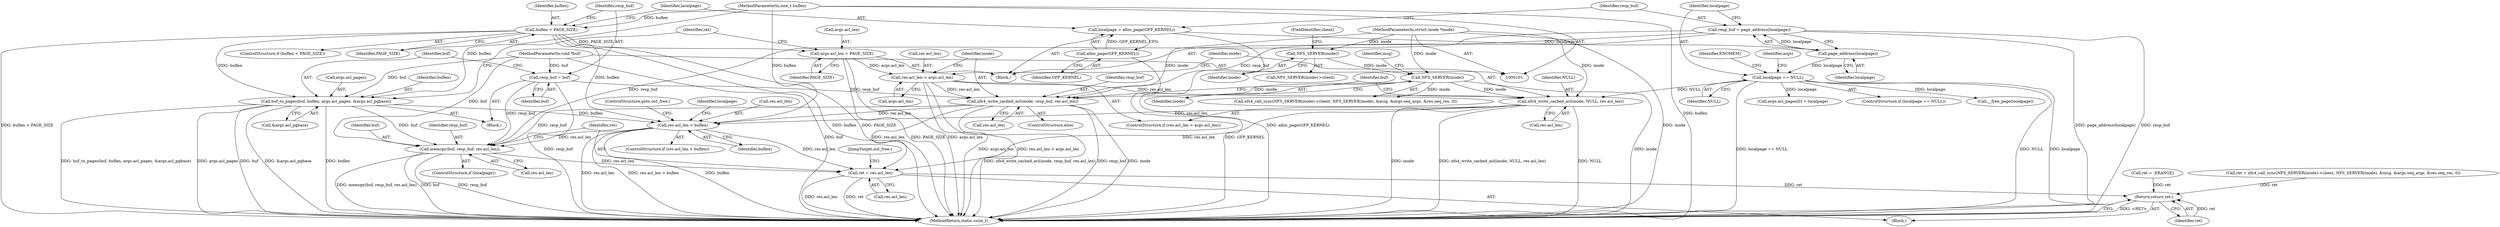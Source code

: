 digraph "1_linux_bf118a342f10dafe44b14451a1392c3254629a1f@API" {
"1000228" [label="(Call,memcpy(buf, resp_buf, res.acl_len))"];
"1000158" [label="(Call,buf_to_pages(buf, buflen, args.acl_pages, &args.acl_pgbase))"];
"1000103" [label="(MethodParameterIn,void *buf)"];
"1000117" [label="(Call,buflen < PAGE_SIZE)"];
"1000104" [label="(MethodParameterIn,size_t buflen)"];
"1000125" [label="(Call,resp_buf = page_address(localpage))"];
"1000127" [label="(Call,page_address(localpage))"];
"1000121" [label="(Call,localpage = alloc_page(GFP_KERNEL))"];
"1000123" [label="(Call,alloc_page(GFP_KERNEL))"];
"1000206" [label="(Call,nfs4_write_cached_acl(inode, resp_buf, res.acl_len))"];
"1000175" [label="(Call,NFS_SERVER(inode))"];
"1000172" [label="(Call,NFS_SERVER(inode))"];
"1000102" [label="(MethodParameterIn,struct inode *inode)"];
"1000155" [label="(Call,resp_buf = buf)"];
"1000192" [label="(Call,res.acl_len > args.acl_len)"];
"1000148" [label="(Call,args.acl_len = PAGE_SIZE)"];
"1000220" [label="(Call,res.acl_len > buflen)"];
"1000199" [label="(Call,nfs4_write_cached_acl(inode, NULL, res.acl_len))"];
"1000130" [label="(Call,localpage == NULL)"];
"1000234" [label="(Call,ret = res.acl_len)"];
"1000244" [label="(Return,return ret;)"];
"1000157" [label="(Identifier,buf)"];
"1000234" [label="(Call,ret = res.acl_len)"];
"1000123" [label="(Call,alloc_page(GFP_KERNEL))"];
"1000127" [label="(Call,page_address(localpage))"];
"1000170" [label="(Call,nfs4_call_sync(NFS_SERVER(inode)->client, NFS_SERVER(inode), &msg, &args.seq_args, &res.seq_res, 0))"];
"1000239" [label="(JumpTarget,out_free:)"];
"1000116" [label="(ControlStructure,if (buflen < PAGE_SIZE))"];
"1000136" [label="(Call,args.acl_pages[0] = localpage)"];
"1000244" [label="(Return,return ret;)"];
"1000192" [label="(Call,res.acl_len > args.acl_len)"];
"1000155" [label="(Call,resp_buf = buf)"];
"1000121" [label="(Call,localpage = alloc_page(GFP_KERNEL))"];
"1000174" [label="(FieldIdentifier,client)"];
"1000158" [label="(Call,buf_to_pages(buf, buflen, args.acl_pages, &args.acl_pgbase))"];
"1000209" [label="(Call,res.acl_len)"];
"1000148" [label="(Call,args.acl_len = PAGE_SIZE)"];
"1000129" [label="(ControlStructure,if (localpage == NULL))"];
"1000126" [label="(Identifier,resp_buf)"];
"1000193" [label="(Call,res.acl_len)"];
"1000178" [label="(Identifier,msg)"];
"1000159" [label="(Identifier,buf)"];
"1000205" [label="(ControlStructure,else)"];
"1000168" [label="(Call,ret = nfs4_call_sync(NFS_SERVER(inode)->client, NFS_SERVER(inode), &msg, &args.seq_args, &res.seq_res, 0))"];
"1000200" [label="(Identifier,inode)"];
"1000219" [label="(ControlStructure,if (res.acl_len > buflen))"];
"1000124" [label="(Identifier,GFP_KERNEL)"];
"1000199" [label="(Call,nfs4_write_cached_acl(inode, NULL, res.acl_len))"];
"1000125" [label="(Call,resp_buf = page_address(localpage))"];
"1000235" [label="(Identifier,ret)"];
"1000207" [label="(Identifier,inode)"];
"1000246" [label="(MethodReturn,static ssize_t)"];
"1000221" [label="(Call,res.acl_len)"];
"1000105" [label="(Block,)"];
"1000169" [label="(Identifier,ret)"];
"1000226" [label="(ControlStructure,if (localpage))"];
"1000231" [label="(Call,res.acl_len)"];
"1000229" [label="(Identifier,buf)"];
"1000228" [label="(Call,memcpy(buf, resp_buf, res.acl_len))"];
"1000208" [label="(Identifier,resp_buf)"];
"1000206" [label="(Call,nfs4_write_cached_acl(inode, resp_buf, res.acl_len))"];
"1000102" [label="(MethodParameterIn,struct inode *inode)"];
"1000117" [label="(Call,buflen < PAGE_SIZE)"];
"1000119" [label="(Identifier,PAGE_SIZE)"];
"1000196" [label="(Call,args.acl_len)"];
"1000152" [label="(Identifier,PAGE_SIZE)"];
"1000202" [label="(Call,res.acl_len)"];
"1000176" [label="(Identifier,inode)"];
"1000149" [label="(Call,args.acl_len)"];
"1000128" [label="(Identifier,localpage)"];
"1000118" [label="(Identifier,buflen)"];
"1000225" [label="(ControlStructure,goto out_free;)"];
"1000227" [label="(Identifier,localpage)"];
"1000135" [label="(Identifier,ENOMEM)"];
"1000172" [label="(Call,NFS_SERVER(inode))"];
"1000236" [label="(Call,res.acl_len)"];
"1000215" [label="(Call,ret = -ERANGE)"];
"1000104" [label="(MethodParameterIn,size_t buflen)"];
"1000164" [label="(Call,&args.acl_pgbase)"];
"1000120" [label="(Block,)"];
"1000171" [label="(Call,NFS_SERVER(inode)->client)"];
"1000161" [label="(Call,args.acl_pages)"];
"1000173" [label="(Identifier,inode)"];
"1000230" [label="(Identifier,resp_buf)"];
"1000242" [label="(Call,__free_page(localpage))"];
"1000122" [label="(Identifier,localpage)"];
"1000139" [label="(Identifier,args)"];
"1000156" [label="(Identifier,resp_buf)"];
"1000224" [label="(Identifier,buflen)"];
"1000201" [label="(Identifier,NULL)"];
"1000191" [label="(ControlStructure,if (res.acl_len > args.acl_len))"];
"1000220" [label="(Call,res.acl_len > buflen)"];
"1000132" [label="(Identifier,NULL)"];
"1000160" [label="(Identifier,buflen)"];
"1000103" [label="(MethodParameterIn,void *buf)"];
"1000130" [label="(Call,localpage == NULL)"];
"1000175" [label="(Call,NFS_SERVER(inode))"];
"1000245" [label="(Identifier,ret)"];
"1000213" [label="(Identifier,buf)"];
"1000154" [label="(Block,)"];
"1000131" [label="(Identifier,localpage)"];
"1000228" -> "1000226"  [label="AST: "];
"1000228" -> "1000231"  [label="CFG: "];
"1000229" -> "1000228"  [label="AST: "];
"1000230" -> "1000228"  [label="AST: "];
"1000231" -> "1000228"  [label="AST: "];
"1000235" -> "1000228"  [label="CFG: "];
"1000228" -> "1000246"  [label="DDG: memcpy(buf, resp_buf, res.acl_len)"];
"1000228" -> "1000246"  [label="DDG: buf"];
"1000228" -> "1000246"  [label="DDG: resp_buf"];
"1000158" -> "1000228"  [label="DDG: buf"];
"1000103" -> "1000228"  [label="DDG: buf"];
"1000125" -> "1000228"  [label="DDG: resp_buf"];
"1000206" -> "1000228"  [label="DDG: resp_buf"];
"1000155" -> "1000228"  [label="DDG: resp_buf"];
"1000220" -> "1000228"  [label="DDG: res.acl_len"];
"1000228" -> "1000234"  [label="DDG: res.acl_len"];
"1000158" -> "1000154"  [label="AST: "];
"1000158" -> "1000164"  [label="CFG: "];
"1000159" -> "1000158"  [label="AST: "];
"1000160" -> "1000158"  [label="AST: "];
"1000161" -> "1000158"  [label="AST: "];
"1000164" -> "1000158"  [label="AST: "];
"1000169" -> "1000158"  [label="CFG: "];
"1000158" -> "1000246"  [label="DDG: buf"];
"1000158" -> "1000246"  [label="DDG: &args.acl_pgbase"];
"1000158" -> "1000246"  [label="DDG: buflen"];
"1000158" -> "1000246"  [label="DDG: buf_to_pages(buf, buflen, args.acl_pages, &args.acl_pgbase)"];
"1000158" -> "1000246"  [label="DDG: args.acl_pages"];
"1000103" -> "1000158"  [label="DDG: buf"];
"1000117" -> "1000158"  [label="DDG: buflen"];
"1000104" -> "1000158"  [label="DDG: buflen"];
"1000158" -> "1000220"  [label="DDG: buflen"];
"1000103" -> "1000101"  [label="AST: "];
"1000103" -> "1000246"  [label="DDG: buf"];
"1000103" -> "1000155"  [label="DDG: buf"];
"1000117" -> "1000116"  [label="AST: "];
"1000117" -> "1000119"  [label="CFG: "];
"1000118" -> "1000117"  [label="AST: "];
"1000119" -> "1000117"  [label="AST: "];
"1000122" -> "1000117"  [label="CFG: "];
"1000156" -> "1000117"  [label="CFG: "];
"1000117" -> "1000246"  [label="DDG: buflen"];
"1000117" -> "1000246"  [label="DDG: PAGE_SIZE"];
"1000117" -> "1000246"  [label="DDG: buflen < PAGE_SIZE"];
"1000104" -> "1000117"  [label="DDG: buflen"];
"1000117" -> "1000148"  [label="DDG: PAGE_SIZE"];
"1000117" -> "1000220"  [label="DDG: buflen"];
"1000104" -> "1000101"  [label="AST: "];
"1000104" -> "1000246"  [label="DDG: buflen"];
"1000104" -> "1000220"  [label="DDG: buflen"];
"1000125" -> "1000120"  [label="AST: "];
"1000125" -> "1000127"  [label="CFG: "];
"1000126" -> "1000125"  [label="AST: "];
"1000127" -> "1000125"  [label="AST: "];
"1000131" -> "1000125"  [label="CFG: "];
"1000125" -> "1000246"  [label="DDG: resp_buf"];
"1000125" -> "1000246"  [label="DDG: page_address(localpage)"];
"1000127" -> "1000125"  [label="DDG: localpage"];
"1000125" -> "1000206"  [label="DDG: resp_buf"];
"1000127" -> "1000128"  [label="CFG: "];
"1000128" -> "1000127"  [label="AST: "];
"1000121" -> "1000127"  [label="DDG: localpage"];
"1000127" -> "1000130"  [label="DDG: localpage"];
"1000121" -> "1000120"  [label="AST: "];
"1000121" -> "1000123"  [label="CFG: "];
"1000122" -> "1000121"  [label="AST: "];
"1000123" -> "1000121"  [label="AST: "];
"1000126" -> "1000121"  [label="CFG: "];
"1000121" -> "1000246"  [label="DDG: alloc_page(GFP_KERNEL)"];
"1000123" -> "1000121"  [label="DDG: GFP_KERNEL"];
"1000123" -> "1000124"  [label="CFG: "];
"1000124" -> "1000123"  [label="AST: "];
"1000123" -> "1000246"  [label="DDG: GFP_KERNEL"];
"1000206" -> "1000205"  [label="AST: "];
"1000206" -> "1000209"  [label="CFG: "];
"1000207" -> "1000206"  [label="AST: "];
"1000208" -> "1000206"  [label="AST: "];
"1000209" -> "1000206"  [label="AST: "];
"1000213" -> "1000206"  [label="CFG: "];
"1000206" -> "1000246"  [label="DDG: nfs4_write_cached_acl(inode, resp_buf, res.acl_len)"];
"1000206" -> "1000246"  [label="DDG: resp_buf"];
"1000206" -> "1000246"  [label="DDG: inode"];
"1000175" -> "1000206"  [label="DDG: inode"];
"1000102" -> "1000206"  [label="DDG: inode"];
"1000155" -> "1000206"  [label="DDG: resp_buf"];
"1000192" -> "1000206"  [label="DDG: res.acl_len"];
"1000206" -> "1000220"  [label="DDG: res.acl_len"];
"1000206" -> "1000234"  [label="DDG: res.acl_len"];
"1000175" -> "1000170"  [label="AST: "];
"1000175" -> "1000176"  [label="CFG: "];
"1000176" -> "1000175"  [label="AST: "];
"1000178" -> "1000175"  [label="CFG: "];
"1000175" -> "1000246"  [label="DDG: inode"];
"1000175" -> "1000170"  [label="DDG: inode"];
"1000172" -> "1000175"  [label="DDG: inode"];
"1000102" -> "1000175"  [label="DDG: inode"];
"1000175" -> "1000199"  [label="DDG: inode"];
"1000172" -> "1000171"  [label="AST: "];
"1000172" -> "1000173"  [label="CFG: "];
"1000173" -> "1000172"  [label="AST: "];
"1000174" -> "1000172"  [label="CFG: "];
"1000102" -> "1000172"  [label="DDG: inode"];
"1000102" -> "1000101"  [label="AST: "];
"1000102" -> "1000246"  [label="DDG: inode"];
"1000102" -> "1000199"  [label="DDG: inode"];
"1000155" -> "1000154"  [label="AST: "];
"1000155" -> "1000157"  [label="CFG: "];
"1000156" -> "1000155"  [label="AST: "];
"1000157" -> "1000155"  [label="AST: "];
"1000159" -> "1000155"  [label="CFG: "];
"1000155" -> "1000246"  [label="DDG: resp_buf"];
"1000192" -> "1000191"  [label="AST: "];
"1000192" -> "1000196"  [label="CFG: "];
"1000193" -> "1000192"  [label="AST: "];
"1000196" -> "1000192"  [label="AST: "];
"1000200" -> "1000192"  [label="CFG: "];
"1000207" -> "1000192"  [label="CFG: "];
"1000192" -> "1000246"  [label="DDG: args.acl_len"];
"1000192" -> "1000246"  [label="DDG: res.acl_len > args.acl_len"];
"1000148" -> "1000192"  [label="DDG: args.acl_len"];
"1000192" -> "1000199"  [label="DDG: res.acl_len"];
"1000148" -> "1000120"  [label="AST: "];
"1000148" -> "1000152"  [label="CFG: "];
"1000149" -> "1000148"  [label="AST: "];
"1000152" -> "1000148"  [label="AST: "];
"1000169" -> "1000148"  [label="CFG: "];
"1000148" -> "1000246"  [label="DDG: PAGE_SIZE"];
"1000148" -> "1000246"  [label="DDG: args.acl_len"];
"1000220" -> "1000219"  [label="AST: "];
"1000220" -> "1000224"  [label="CFG: "];
"1000221" -> "1000220"  [label="AST: "];
"1000224" -> "1000220"  [label="AST: "];
"1000225" -> "1000220"  [label="CFG: "];
"1000227" -> "1000220"  [label="CFG: "];
"1000220" -> "1000246"  [label="DDG: res.acl_len"];
"1000220" -> "1000246"  [label="DDG: res.acl_len > buflen"];
"1000220" -> "1000246"  [label="DDG: buflen"];
"1000199" -> "1000220"  [label="DDG: res.acl_len"];
"1000220" -> "1000234"  [label="DDG: res.acl_len"];
"1000199" -> "1000191"  [label="AST: "];
"1000199" -> "1000202"  [label="CFG: "];
"1000200" -> "1000199"  [label="AST: "];
"1000201" -> "1000199"  [label="AST: "];
"1000202" -> "1000199"  [label="AST: "];
"1000213" -> "1000199"  [label="CFG: "];
"1000199" -> "1000246"  [label="DDG: nfs4_write_cached_acl(inode, NULL, res.acl_len)"];
"1000199" -> "1000246"  [label="DDG: NULL"];
"1000199" -> "1000246"  [label="DDG: inode"];
"1000130" -> "1000199"  [label="DDG: NULL"];
"1000199" -> "1000234"  [label="DDG: res.acl_len"];
"1000130" -> "1000129"  [label="AST: "];
"1000130" -> "1000132"  [label="CFG: "];
"1000131" -> "1000130"  [label="AST: "];
"1000132" -> "1000130"  [label="AST: "];
"1000135" -> "1000130"  [label="CFG: "];
"1000139" -> "1000130"  [label="CFG: "];
"1000130" -> "1000246"  [label="DDG: localpage == NULL"];
"1000130" -> "1000246"  [label="DDG: NULL"];
"1000130" -> "1000246"  [label="DDG: localpage"];
"1000130" -> "1000136"  [label="DDG: localpage"];
"1000130" -> "1000242"  [label="DDG: localpage"];
"1000234" -> "1000105"  [label="AST: "];
"1000234" -> "1000236"  [label="CFG: "];
"1000235" -> "1000234"  [label="AST: "];
"1000236" -> "1000234"  [label="AST: "];
"1000239" -> "1000234"  [label="CFG: "];
"1000234" -> "1000246"  [label="DDG: res.acl_len"];
"1000234" -> "1000246"  [label="DDG: ret"];
"1000234" -> "1000244"  [label="DDG: ret"];
"1000244" -> "1000105"  [label="AST: "];
"1000244" -> "1000245"  [label="CFG: "];
"1000245" -> "1000244"  [label="AST: "];
"1000246" -> "1000244"  [label="CFG: "];
"1000244" -> "1000246"  [label="DDG: <RET>"];
"1000245" -> "1000244"  [label="DDG: ret"];
"1000215" -> "1000244"  [label="DDG: ret"];
"1000168" -> "1000244"  [label="DDG: ret"];
}
